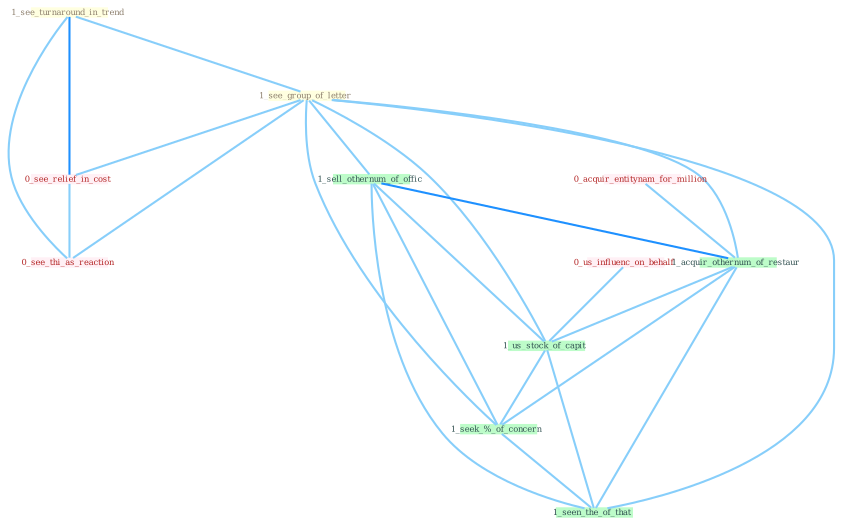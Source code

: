 Graph G{ 
    node
    [shape=polygon,style=filled,width=.5,height=.06,color="#BDFCC9",fixedsize=true,fontsize=4,
    fontcolor="#2f4f4f"];
    {node
    [color="#ffffe0", fontcolor="#8b7d6b"] "1_see_turnaround_in_trend " "1_see_group_of_letter "}
{node [color="#fff0f5", fontcolor="#b22222"] "0_acquir_entitynam_for_million " "0_us_influenc_on_behalf " "0_see_relief_in_cost " "0_see_thi_as_reaction "}
edge [color="#B0E2FF"];

	"1_see_turnaround_in_trend " -- "1_see_group_of_letter " [w="1", color="#87cefa" ];
	"1_see_turnaround_in_trend " -- "0_see_relief_in_cost " [w="2", color="#1e90ff" , len=0.8];
	"1_see_turnaround_in_trend " -- "0_see_thi_as_reaction " [w="1", color="#87cefa" ];
	"1_see_group_of_letter " -- "1_sell_othernum_of_offic " [w="1", color="#87cefa" ];
	"1_see_group_of_letter " -- "0_see_relief_in_cost " [w="1", color="#87cefa" ];
	"1_see_group_of_letter " -- "0_see_thi_as_reaction " [w="1", color="#87cefa" ];
	"1_see_group_of_letter " -- "1_acquir_othernum_of_restaur " [w="1", color="#87cefa" ];
	"1_see_group_of_letter " -- "1_us_stock_of_capit " [w="1", color="#87cefa" ];
	"1_see_group_of_letter " -- "1_seek_%_of_concern " [w="1", color="#87cefa" ];
	"1_see_group_of_letter " -- "1_seen_the_of_that " [w="1", color="#87cefa" ];
	"0_acquir_entitynam_for_million " -- "1_acquir_othernum_of_restaur " [w="1", color="#87cefa" ];
	"1_sell_othernum_of_offic " -- "1_acquir_othernum_of_restaur " [w="2", color="#1e90ff" , len=0.8];
	"1_sell_othernum_of_offic " -- "1_us_stock_of_capit " [w="1", color="#87cefa" ];
	"1_sell_othernum_of_offic " -- "1_seek_%_of_concern " [w="1", color="#87cefa" ];
	"1_sell_othernum_of_offic " -- "1_seen_the_of_that " [w="1", color="#87cefa" ];
	"0_us_influenc_on_behalf " -- "1_us_stock_of_capit " [w="1", color="#87cefa" ];
	"0_see_relief_in_cost " -- "0_see_thi_as_reaction " [w="1", color="#87cefa" ];
	"1_acquir_othernum_of_restaur " -- "1_us_stock_of_capit " [w="1", color="#87cefa" ];
	"1_acquir_othernum_of_restaur " -- "1_seek_%_of_concern " [w="1", color="#87cefa" ];
	"1_acquir_othernum_of_restaur " -- "1_seen_the_of_that " [w="1", color="#87cefa" ];
	"1_us_stock_of_capit " -- "1_seek_%_of_concern " [w="1", color="#87cefa" ];
	"1_us_stock_of_capit " -- "1_seen_the_of_that " [w="1", color="#87cefa" ];
	"1_seek_%_of_concern " -- "1_seen_the_of_that " [w="1", color="#87cefa" ];
}